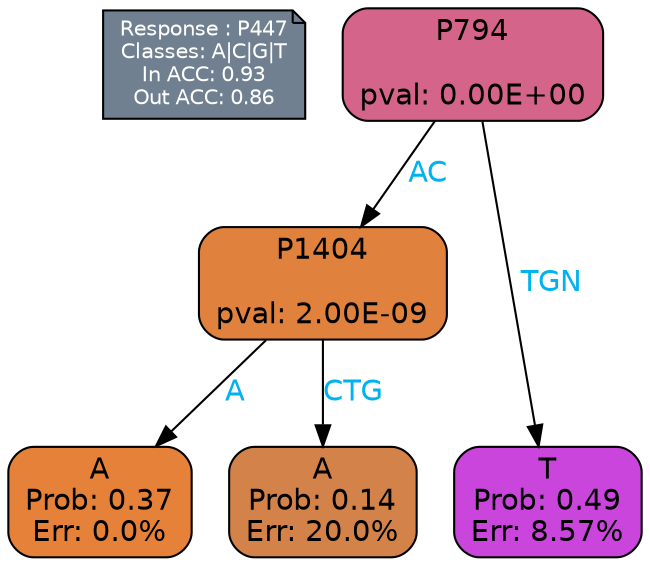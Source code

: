 digraph Tree {
node [shape=box, style="filled, rounded", color="black", fontname=helvetica] ;
graph [ranksep=equally, splines=polylines, bgcolor=transparent, dpi=600] ;
edge [fontname=helvetica] ;
LEGEND [label="Response : P447
Classes: A|C|G|T
In ACC: 0.93
Out ACC: 0.86
",shape=note,align=left,style=filled,fillcolor="slategray",fontcolor="white",fontsize=10];1 [label="P794

pval: 0.00E+00", fillcolor="#d5648b"] ;
2 [label="P1404

pval: 2.00E-09", fillcolor="#e0813d"] ;
3 [label="A
Prob: 0.37
Err: 0.0%", fillcolor="#e58139"] ;
4 [label="A
Prob: 0.14
Err: 20.0%", fillcolor="#d3834a"] ;
5 [label="T
Prob: 0.49
Err: 8.57%", fillcolor="#ca45db"] ;
1 -> 2 [label="AC",fontcolor=deepskyblue2] ;
1 -> 5 [label="TGN",fontcolor=deepskyblue2] ;
2 -> 3 [label="A",fontcolor=deepskyblue2] ;
2 -> 4 [label="CTG",fontcolor=deepskyblue2] ;
{rank = same; 3;4;5;}{rank = same; LEGEND;1;}}
